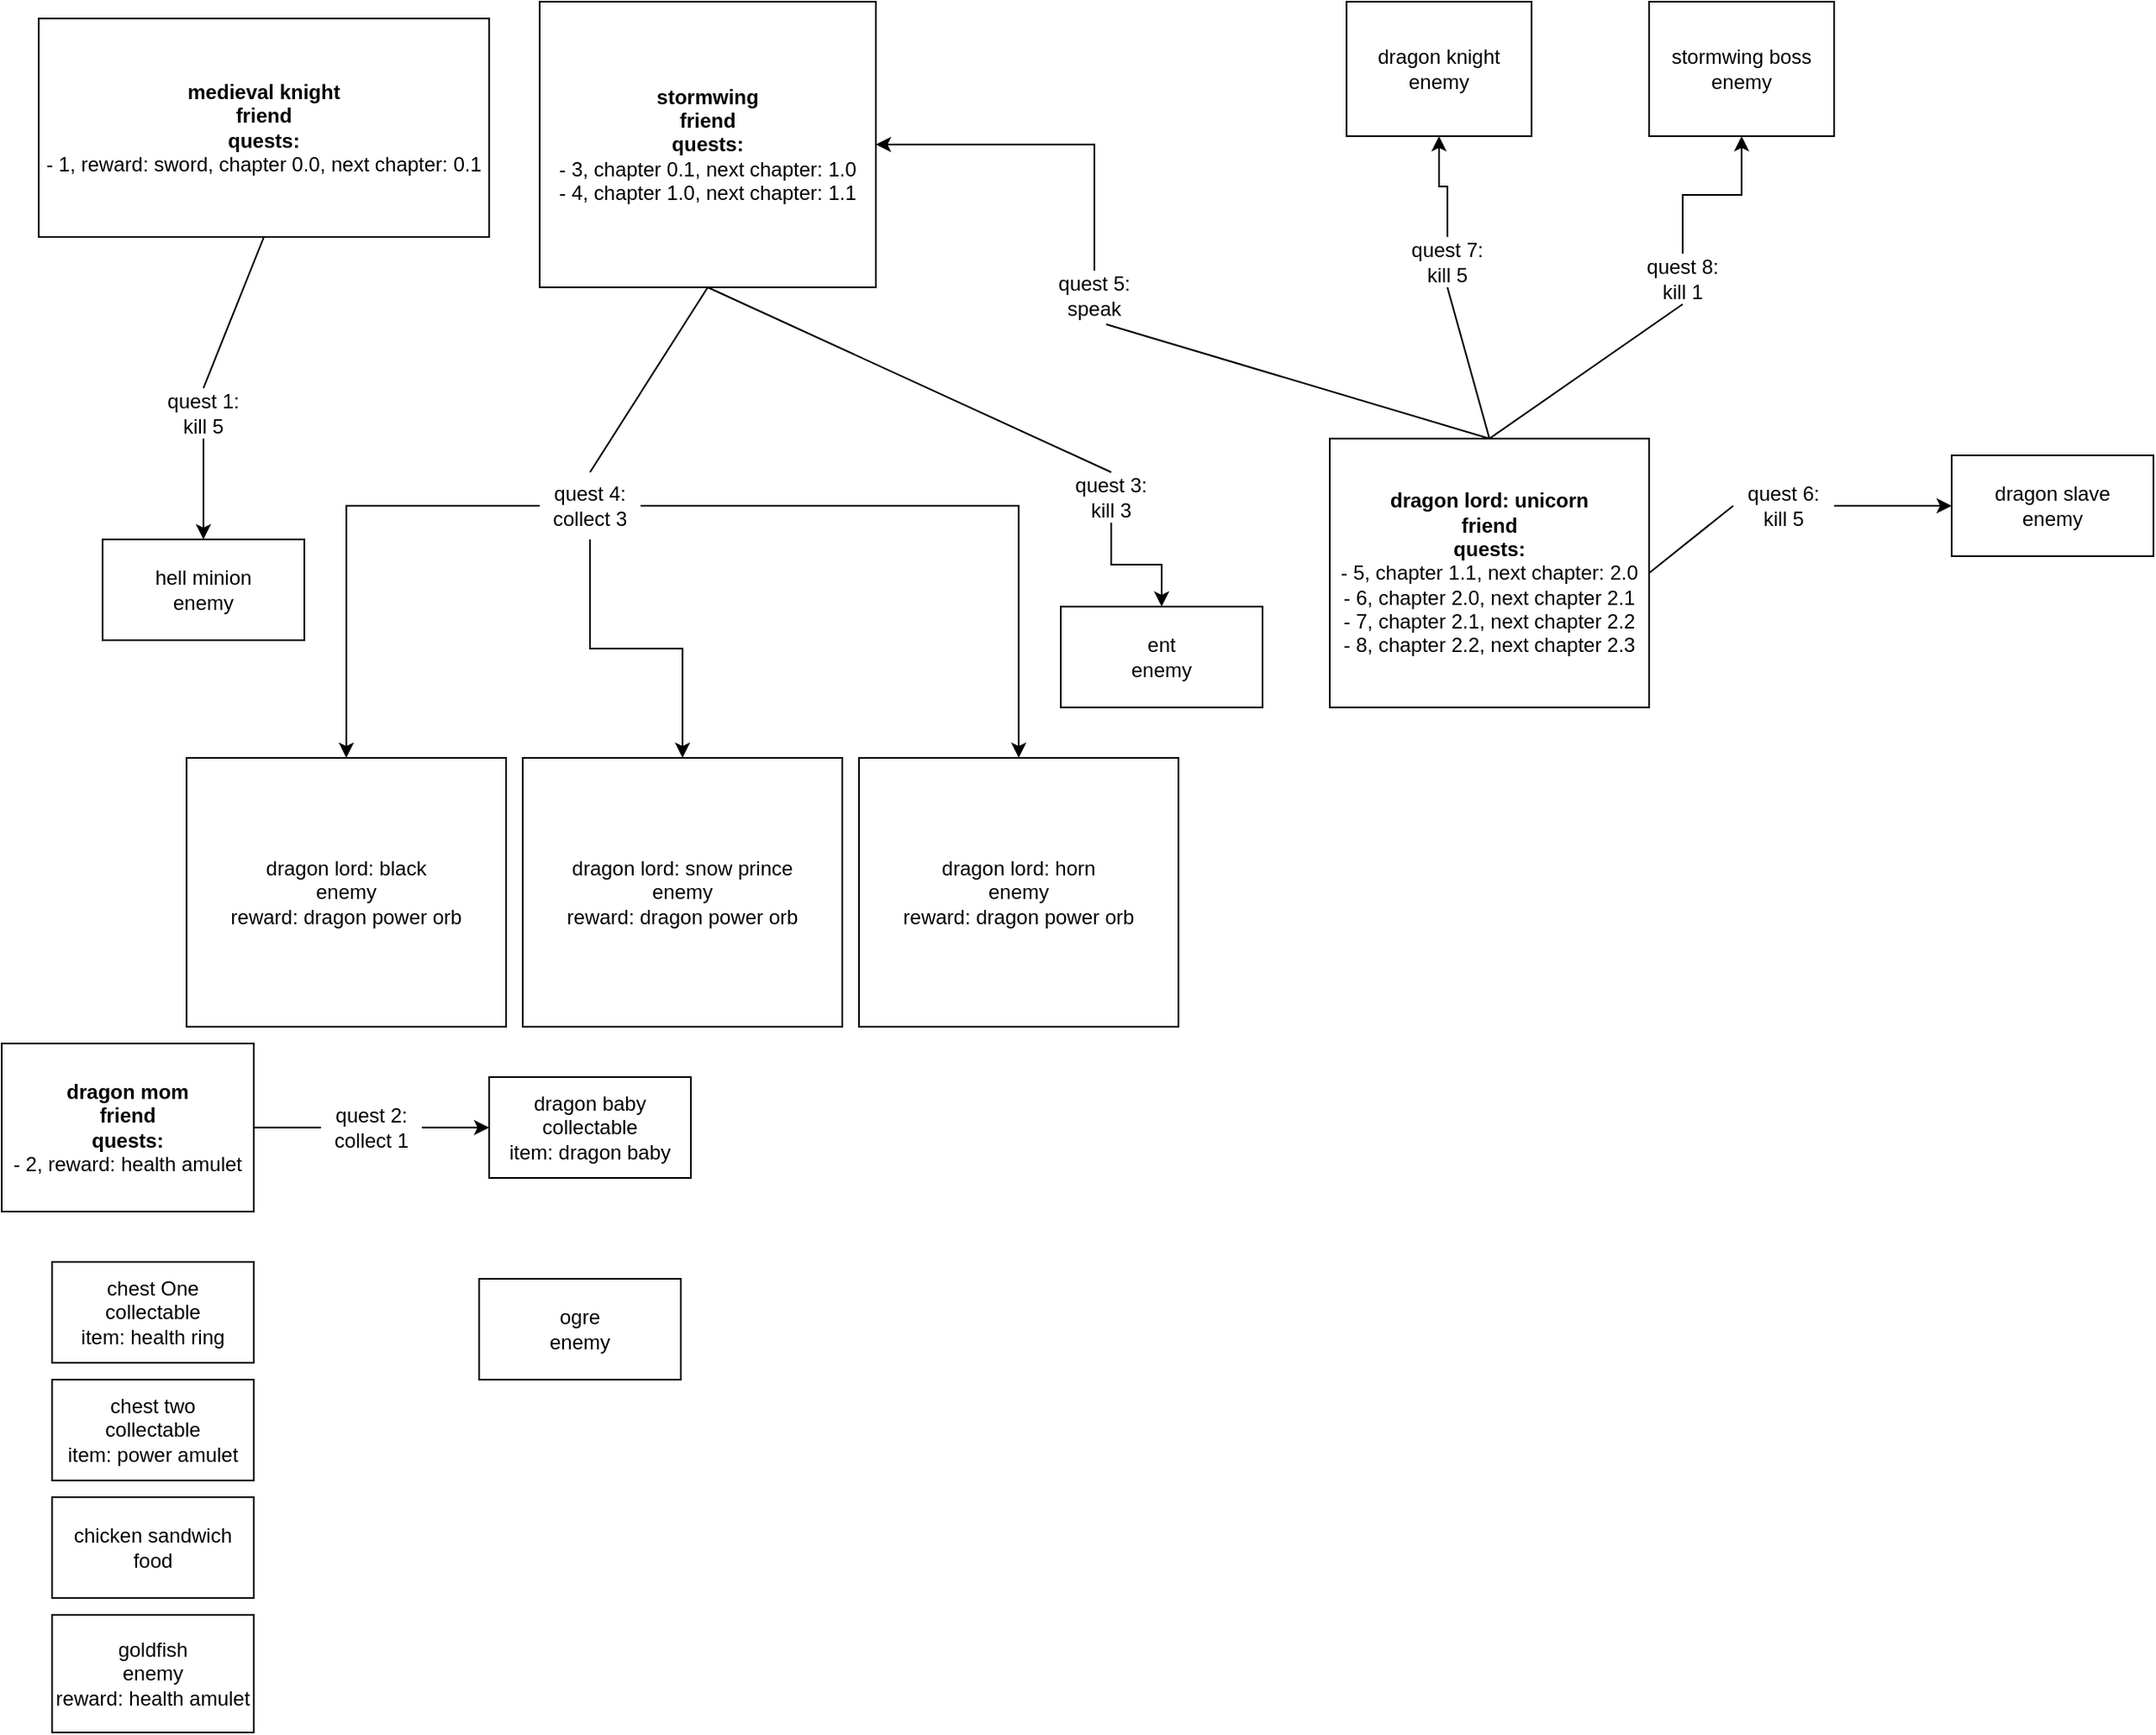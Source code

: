 <mxfile version="24.6.4" type="device">
  <diagram name="1 oldal" id="Uiq4vRB8BfLM2qZy_Oot">
    <mxGraphModel dx="1362" dy="793" grid="1" gridSize="10" guides="1" tooltips="1" connect="1" arrows="1" fold="1" page="1" pageScale="1" pageWidth="827" pageHeight="1169" math="0" shadow="0">
      <root>
        <mxCell id="0" />
        <mxCell id="1" parent="0" />
        <mxCell id="io6slPMdRA6OT_VzWNtm-1" value="&lt;b&gt;medieval knight&lt;/b&gt;&lt;div&gt;&lt;b&gt;friend&lt;/b&gt;&lt;/div&gt;&lt;div&gt;&lt;b&gt;quests:&lt;/b&gt;&lt;/div&gt;&lt;div&gt;- 1, reward: sword, chapter 0.0, next chapter: 0.1&lt;/div&gt;" style="rounded=0;whiteSpace=wrap;html=1;" parent="1" vertex="1">
          <mxGeometry x="32" y="40" width="268" height="130" as="geometry" />
        </mxCell>
        <mxCell id="io6slPMdRA6OT_VzWNtm-2" value="&lt;b&gt;stormwing&lt;/b&gt;&lt;div&gt;&lt;b&gt;friend&lt;/b&gt;&lt;/div&gt;&lt;div&gt;&lt;b&gt;quests:&lt;/b&gt;&lt;/div&gt;&lt;div&gt;- 3, chapter 0.1, next chapter: 1.0&lt;/div&gt;&lt;div&gt;- 4, chapter 1.0, next chapter: 1.1&lt;/div&gt;" style="rounded=0;whiteSpace=wrap;html=1;" parent="1" vertex="1">
          <mxGeometry x="330" y="30" width="200" height="170" as="geometry" />
        </mxCell>
        <mxCell id="io6slPMdRA6OT_VzWNtm-3" value="&lt;div&gt;dragon lord: black&lt;/div&gt;&lt;div&gt;enemy&lt;/div&gt;&lt;div&gt;reward: dragon power orb&lt;/div&gt;" style="rounded=0;whiteSpace=wrap;html=1;" parent="1" vertex="1">
          <mxGeometry x="120" y="480" width="190" height="160" as="geometry" />
        </mxCell>
        <mxCell id="io6slPMdRA6OT_VzWNtm-4" value="&lt;div&gt;dragon lord: snow prince&lt;/div&gt;&lt;div&gt;enemy&lt;/div&gt;&lt;div&gt;reward: dragon power orb&lt;/div&gt;" style="rounded=0;whiteSpace=wrap;html=1;" parent="1" vertex="1">
          <mxGeometry x="320" y="480" width="190" height="160" as="geometry" />
        </mxCell>
        <mxCell id="io6slPMdRA6OT_VzWNtm-5" value="goldfish&lt;div&gt;enemy&lt;/div&gt;&lt;div&gt;reward: health amulet&lt;/div&gt;" style="rounded=0;whiteSpace=wrap;html=1;" parent="1" vertex="1">
          <mxGeometry x="40" y="990" width="120" height="70" as="geometry" />
        </mxCell>
        <mxCell id="io6slPMdRA6OT_VzWNtm-6" value="&lt;div&gt;dragon lord: horn&lt;/div&gt;&lt;div&gt;enemy&lt;/div&gt;&lt;div&gt;reward: dragon power orb&lt;/div&gt;" style="rounded=0;whiteSpace=wrap;html=1;" parent="1" vertex="1">
          <mxGeometry x="520" y="480" width="190" height="160" as="geometry" />
        </mxCell>
        <mxCell id="io6slPMdRA6OT_VzWNtm-7" value="&lt;b&gt;dragon mom&lt;/b&gt;&lt;div&gt;&lt;b&gt;friend&lt;/b&gt;&lt;/div&gt;&lt;div&gt;&lt;b&gt;quests:&lt;/b&gt;&lt;/div&gt;&lt;div&gt;- 2, reward: health amulet&lt;/div&gt;" style="rounded=0;whiteSpace=wrap;html=1;" parent="1" vertex="1">
          <mxGeometry x="10" y="650" width="150" height="100" as="geometry" />
        </mxCell>
        <mxCell id="gBDa-EU5gLYB8D9piGnj-2" style="edgeStyle=orthogonalEdgeStyle;rounded=0;orthogonalLoop=1;jettySize=auto;html=1;entryX=1;entryY=0.5;entryDx=0;entryDy=0;exitX=0.5;exitY=0;exitDx=0;exitDy=0;" parent="1" source="gBDa-EU5gLYB8D9piGnj-3" target="io6slPMdRA6OT_VzWNtm-2" edge="1">
          <mxGeometry relative="1" as="geometry" />
        </mxCell>
        <mxCell id="io6slPMdRA6OT_VzWNtm-8" value="&lt;b&gt;dragon lord: unicorn&lt;/b&gt;&lt;div&gt;&lt;b&gt;friend&lt;/b&gt;&lt;/div&gt;&lt;div&gt;&lt;b&gt;quests:&lt;/b&gt;&lt;/div&gt;&lt;div&gt;- 5, chapter 1.1, next chapter: 2.0&lt;/div&gt;&lt;div&gt;- 6, chapter 2.0, next chapter 2.1&lt;/div&gt;&lt;div&gt;- 7, chapter 2.1, next chapter 2.2&lt;/div&gt;&lt;div&gt;- 8, chapter 2.2, next chapter 2.3&lt;/div&gt;" style="rounded=0;whiteSpace=wrap;html=1;" parent="1" vertex="1">
          <mxGeometry x="800" y="290" width="190" height="160" as="geometry" />
        </mxCell>
        <mxCell id="io6slPMdRA6OT_VzWNtm-9" value="hell minion&lt;div&gt;enemy&lt;/div&gt;" style="rounded=0;whiteSpace=wrap;html=1;" parent="1" vertex="1">
          <mxGeometry x="70" y="350" width="120" height="60" as="geometry" />
        </mxCell>
        <mxCell id="io6slPMdRA6OT_VzWNtm-11" value="" style="edgeStyle=orthogonalEdgeStyle;rounded=0;orthogonalLoop=1;jettySize=auto;html=1;exitX=0.5;exitY=1;exitDx=0;exitDy=0;" parent="1" source="io6slPMdRA6OT_VzWNtm-14" target="io6slPMdRA6OT_VzWNtm-9" edge="1">
          <mxGeometry relative="1" as="geometry">
            <mxPoint x="100" y="100" as="sourcePoint" />
            <mxPoint x="102" y="135" as="targetPoint" />
          </mxGeometry>
        </mxCell>
        <mxCell id="io6slPMdRA6OT_VzWNtm-14" value="quest 1: kill 5" style="text;html=1;align=center;verticalAlign=middle;whiteSpace=wrap;rounded=0;" parent="1" vertex="1">
          <mxGeometry x="100" y="260" width="60" height="30" as="geometry" />
        </mxCell>
        <mxCell id="io6slPMdRA6OT_VzWNtm-18" value="" style="endArrow=none;html=1;rounded=0;entryX=0.5;entryY=1;entryDx=0;entryDy=0;exitX=0.5;exitY=0;exitDx=0;exitDy=0;" parent="1" source="io6slPMdRA6OT_VzWNtm-14" target="io6slPMdRA6OT_VzWNtm-1" edge="1">
          <mxGeometry width="50" height="50" relative="1" as="geometry">
            <mxPoint x="390" y="430" as="sourcePoint" />
            <mxPoint x="440" y="380" as="targetPoint" />
            <Array as="points" />
          </mxGeometry>
        </mxCell>
        <mxCell id="io6slPMdRA6OT_VzWNtm-20" value="ent&lt;div&gt;enemy&lt;/div&gt;" style="rounded=0;whiteSpace=wrap;html=1;" parent="1" vertex="1">
          <mxGeometry x="640" y="390" width="120" height="60" as="geometry" />
        </mxCell>
        <mxCell id="io6slPMdRA6OT_VzWNtm-21" value="" style="endArrow=none;html=1;rounded=0;entryX=0.5;entryY=1;entryDx=0;entryDy=0;exitX=0.5;exitY=0;exitDx=0;exitDy=0;" parent="1" source="io6slPMdRA6OT_VzWNtm-22" target="io6slPMdRA6OT_VzWNtm-2" edge="1">
          <mxGeometry width="50" height="50" relative="1" as="geometry">
            <mxPoint x="140" y="270" as="sourcePoint" />
            <mxPoint x="176" y="240" as="targetPoint" />
            <Array as="points" />
          </mxGeometry>
        </mxCell>
        <mxCell id="io6slPMdRA6OT_VzWNtm-25" value="" style="edgeStyle=orthogonalEdgeStyle;rounded=0;orthogonalLoop=1;jettySize=auto;html=1;" parent="1" source="io6slPMdRA6OT_VzWNtm-22" target="io6slPMdRA6OT_VzWNtm-20" edge="1">
          <mxGeometry relative="1" as="geometry" />
        </mxCell>
        <mxCell id="io6slPMdRA6OT_VzWNtm-22" value="quest 3: kill 3" style="text;html=1;align=center;verticalAlign=middle;whiteSpace=wrap;rounded=0;" parent="1" vertex="1">
          <mxGeometry x="640" y="310" width="60" height="30" as="geometry" />
        </mxCell>
        <mxCell id="io6slPMdRA6OT_VzWNtm-26" value="dragon baby&lt;div&gt;collectable&lt;/div&gt;&lt;div&gt;item: dragon baby&lt;/div&gt;" style="rounded=0;whiteSpace=wrap;html=1;" parent="1" vertex="1">
          <mxGeometry x="300" y="670" width="120" height="60" as="geometry" />
        </mxCell>
        <mxCell id="io6slPMdRA6OT_VzWNtm-27" value="&lt;div&gt;chest two&lt;/div&gt;&lt;div&gt;collectable&lt;/div&gt;&lt;div&gt;item: power amulet&lt;/div&gt;" style="rounded=0;whiteSpace=wrap;html=1;" parent="1" vertex="1">
          <mxGeometry x="40" y="850" width="120" height="60" as="geometry" />
        </mxCell>
        <mxCell id="io6slPMdRA6OT_VzWNtm-28" value="chest One&lt;div&gt;collectable&lt;/div&gt;&lt;div&gt;item: health ring&lt;/div&gt;" style="rounded=0;whiteSpace=wrap;html=1;" parent="1" vertex="1">
          <mxGeometry x="40" y="780" width="120" height="60" as="geometry" />
        </mxCell>
        <mxCell id="io6slPMdRA6OT_VzWNtm-29" value="" style="endArrow=none;html=1;rounded=0;exitX=1;exitY=0.5;exitDx=0;exitDy=0;entryX=0;entryY=0.5;entryDx=0;entryDy=0;" parent="1" source="io6slPMdRA6OT_VzWNtm-7" target="io6slPMdRA6OT_VzWNtm-30" edge="1">
          <mxGeometry width="50" height="50" relative="1" as="geometry">
            <mxPoint x="170" y="710" as="sourcePoint" />
            <mxPoint x="220" y="660" as="targetPoint" />
          </mxGeometry>
        </mxCell>
        <mxCell id="io6slPMdRA6OT_VzWNtm-31" style="edgeStyle=orthogonalEdgeStyle;rounded=0;orthogonalLoop=1;jettySize=auto;html=1;exitX=1;exitY=0.5;exitDx=0;exitDy=0;" parent="1" source="io6slPMdRA6OT_VzWNtm-30" target="io6slPMdRA6OT_VzWNtm-26" edge="1">
          <mxGeometry relative="1" as="geometry" />
        </mxCell>
        <mxCell id="io6slPMdRA6OT_VzWNtm-30" value="quest 2:&lt;div&gt;collect 1&lt;/div&gt;" style="text;html=1;align=center;verticalAlign=middle;whiteSpace=wrap;rounded=0;" parent="1" vertex="1">
          <mxGeometry x="200" y="685" width="60" height="30" as="geometry" />
        </mxCell>
        <mxCell id="io6slPMdRA6OT_VzWNtm-33" value="ogre&lt;div&gt;enemy&lt;/div&gt;" style="rounded=0;whiteSpace=wrap;html=1;" parent="1" vertex="1">
          <mxGeometry x="294" y="790" width="120" height="60" as="geometry" />
        </mxCell>
        <mxCell id="io6slPMdRA6OT_VzWNtm-34" value="dragon slave&lt;div&gt;enemy&lt;/div&gt;" style="rounded=0;whiteSpace=wrap;html=1;" parent="1" vertex="1">
          <mxGeometry x="1170" y="300" width="120" height="60" as="geometry" />
        </mxCell>
        <mxCell id="io6slPMdRA6OT_VzWNtm-35" value="chicken sandwich&lt;div&gt;food&lt;/div&gt;" style="rounded=0;whiteSpace=wrap;html=1;" parent="1" vertex="1">
          <mxGeometry x="40" y="920" width="120" height="60" as="geometry" />
        </mxCell>
        <mxCell id="KZHnJ-V21HNgsZF85aE5-1" value="" style="endArrow=none;html=1;rounded=0;exitX=0.5;exitY=0;exitDx=0;exitDy=0;entryX=0.5;entryY=1;entryDx=0;entryDy=0;" parent="1" source="KZHnJ-V21HNgsZF85aE5-2" edge="1" target="io6slPMdRA6OT_VzWNtm-2">
          <mxGeometry width="50" height="50" relative="1" as="geometry">
            <mxPoint x="387" y="310" as="sourcePoint" />
            <mxPoint x="437" y="260" as="targetPoint" />
          </mxGeometry>
        </mxCell>
        <mxCell id="KZHnJ-V21HNgsZF85aE5-4" style="edgeStyle=orthogonalEdgeStyle;rounded=0;orthogonalLoop=1;jettySize=auto;html=1;" parent="1" source="KZHnJ-V21HNgsZF85aE5-2" target="io6slPMdRA6OT_VzWNtm-3" edge="1">
          <mxGeometry relative="1" as="geometry" />
        </mxCell>
        <mxCell id="KZHnJ-V21HNgsZF85aE5-5" style="edgeStyle=orthogonalEdgeStyle;rounded=0;orthogonalLoop=1;jettySize=auto;html=1;entryX=0.5;entryY=0;entryDx=0;entryDy=0;" parent="1" source="KZHnJ-V21HNgsZF85aE5-2" target="io6slPMdRA6OT_VzWNtm-4" edge="1">
          <mxGeometry relative="1" as="geometry" />
        </mxCell>
        <mxCell id="KZHnJ-V21HNgsZF85aE5-6" style="edgeStyle=orthogonalEdgeStyle;rounded=0;orthogonalLoop=1;jettySize=auto;html=1;" parent="1" source="KZHnJ-V21HNgsZF85aE5-2" target="io6slPMdRA6OT_VzWNtm-6" edge="1">
          <mxGeometry relative="1" as="geometry" />
        </mxCell>
        <mxCell id="KZHnJ-V21HNgsZF85aE5-2" value="quest 4: collect 3" style="text;html=1;align=center;verticalAlign=middle;whiteSpace=wrap;rounded=0;" parent="1" vertex="1">
          <mxGeometry x="330" y="310" width="60" height="40" as="geometry" />
        </mxCell>
        <mxCell id="gBDa-EU5gLYB8D9piGnj-3" value="quest 5: speak" style="text;html=1;align=center;verticalAlign=middle;whiteSpace=wrap;rounded=0;" parent="1" vertex="1">
          <mxGeometry x="630" y="190" width="60" height="30" as="geometry" />
        </mxCell>
        <mxCell id="gBDa-EU5gLYB8D9piGnj-5" value="" style="endArrow=none;html=1;rounded=0;entryX=0.617;entryY=1.067;entryDx=0;entryDy=0;exitX=0.5;exitY=0;exitDx=0;exitDy=0;entryPerimeter=0;" parent="1" source="io6slPMdRA6OT_VzWNtm-8" target="gBDa-EU5gLYB8D9piGnj-3" edge="1">
          <mxGeometry width="50" height="50" relative="1" as="geometry">
            <mxPoint x="670" y="430" as="sourcePoint" />
            <mxPoint x="800" y="380" as="targetPoint" />
          </mxGeometry>
        </mxCell>
        <mxCell id="gBDa-EU5gLYB8D9piGnj-6" value="" style="endArrow=none;html=1;rounded=0;exitX=1;exitY=0.5;exitDx=0;exitDy=0;entryX=0;entryY=0.5;entryDx=0;entryDy=0;" parent="1" source="io6slPMdRA6OT_VzWNtm-8" target="gBDa-EU5gLYB8D9piGnj-7" edge="1">
          <mxGeometry width="50" height="50" relative="1" as="geometry">
            <mxPoint x="828" y="490" as="sourcePoint" />
            <mxPoint x="950" y="400" as="targetPoint" />
          </mxGeometry>
        </mxCell>
        <mxCell id="gBDa-EU5gLYB8D9piGnj-8" style="edgeStyle=orthogonalEdgeStyle;rounded=0;orthogonalLoop=1;jettySize=auto;html=1;entryX=0;entryY=0.5;entryDx=0;entryDy=0;" parent="1" source="gBDa-EU5gLYB8D9piGnj-7" target="io6slPMdRA6OT_VzWNtm-34" edge="1">
          <mxGeometry relative="1" as="geometry" />
        </mxCell>
        <mxCell id="gBDa-EU5gLYB8D9piGnj-7" value="quest 6&lt;span style=&quot;background-color: initial;&quot;&gt;: kill 5&lt;/span&gt;" style="text;html=1;align=center;verticalAlign=middle;whiteSpace=wrap;rounded=0;" parent="1" vertex="1">
          <mxGeometry x="1040" y="315" width="60" height="30" as="geometry" />
        </mxCell>
        <mxCell id="I6ZYS7RxMki7CP6mJw2C-1" value="stormwing boss&lt;div&gt;enemy&lt;/div&gt;" style="rounded=0;whiteSpace=wrap;html=1;" vertex="1" parent="1">
          <mxGeometry x="990" y="30" width="110" height="80" as="geometry" />
        </mxCell>
        <mxCell id="I6ZYS7RxMki7CP6mJw2C-4" style="edgeStyle=orthogonalEdgeStyle;rounded=0;orthogonalLoop=1;jettySize=auto;html=1;exitX=0.5;exitY=0;exitDx=0;exitDy=0;entryX=0.5;entryY=1;entryDx=0;entryDy=0;" edge="1" parent="1" source="I6ZYS7RxMki7CP6mJw2C-2" target="I6ZYS7RxMki7CP6mJw2C-1">
          <mxGeometry relative="1" as="geometry" />
        </mxCell>
        <mxCell id="I6ZYS7RxMki7CP6mJw2C-2" value="quest 8&lt;span style=&quot;background-color: initial;&quot;&gt;: kill 1&lt;/span&gt;" style="text;html=1;align=center;verticalAlign=middle;whiteSpace=wrap;rounded=0;" vertex="1" parent="1">
          <mxGeometry x="980" y="180" width="60" height="30" as="geometry" />
        </mxCell>
        <mxCell id="I6ZYS7RxMki7CP6mJw2C-5" value="&lt;div&gt;dragon knight&lt;/div&gt;&lt;div&gt;enemy&lt;/div&gt;" style="rounded=0;whiteSpace=wrap;html=1;" vertex="1" parent="1">
          <mxGeometry x="810" y="30" width="110" height="80" as="geometry" />
        </mxCell>
        <mxCell id="I6ZYS7RxMki7CP6mJw2C-7" style="edgeStyle=orthogonalEdgeStyle;rounded=0;orthogonalLoop=1;jettySize=auto;html=1;" edge="1" parent="1" source="I6ZYS7RxMki7CP6mJw2C-6" target="I6ZYS7RxMki7CP6mJw2C-5">
          <mxGeometry relative="1" as="geometry" />
        </mxCell>
        <mxCell id="I6ZYS7RxMki7CP6mJw2C-6" value="quest 7&lt;span style=&quot;background-color: initial;&quot;&gt;: kill 5&lt;/span&gt;" style="text;html=1;align=center;verticalAlign=middle;whiteSpace=wrap;rounded=0;" vertex="1" parent="1">
          <mxGeometry x="840" y="170" width="60" height="30" as="geometry" />
        </mxCell>
        <mxCell id="I6ZYS7RxMki7CP6mJw2C-8" value="" style="endArrow=none;html=1;rounded=0;exitX=0.5;exitY=0;exitDx=0;exitDy=0;entryX=0.5;entryY=1;entryDx=0;entryDy=0;" edge="1" parent="1" source="io6slPMdRA6OT_VzWNtm-8" target="I6ZYS7RxMki7CP6mJw2C-6">
          <mxGeometry width="50" height="50" relative="1" as="geometry">
            <mxPoint x="660" y="410" as="sourcePoint" />
            <mxPoint x="710" y="360" as="targetPoint" />
          </mxGeometry>
        </mxCell>
        <mxCell id="I6ZYS7RxMki7CP6mJw2C-9" value="" style="endArrow=none;html=1;rounded=0;exitX=0.5;exitY=0;exitDx=0;exitDy=0;entryX=0.5;entryY=1;entryDx=0;entryDy=0;" edge="1" parent="1" source="io6slPMdRA6OT_VzWNtm-8" target="I6ZYS7RxMki7CP6mJw2C-2">
          <mxGeometry width="50" height="50" relative="1" as="geometry">
            <mxPoint x="905" y="340" as="sourcePoint" />
            <mxPoint x="880" y="210" as="targetPoint" />
          </mxGeometry>
        </mxCell>
      </root>
    </mxGraphModel>
  </diagram>
</mxfile>
